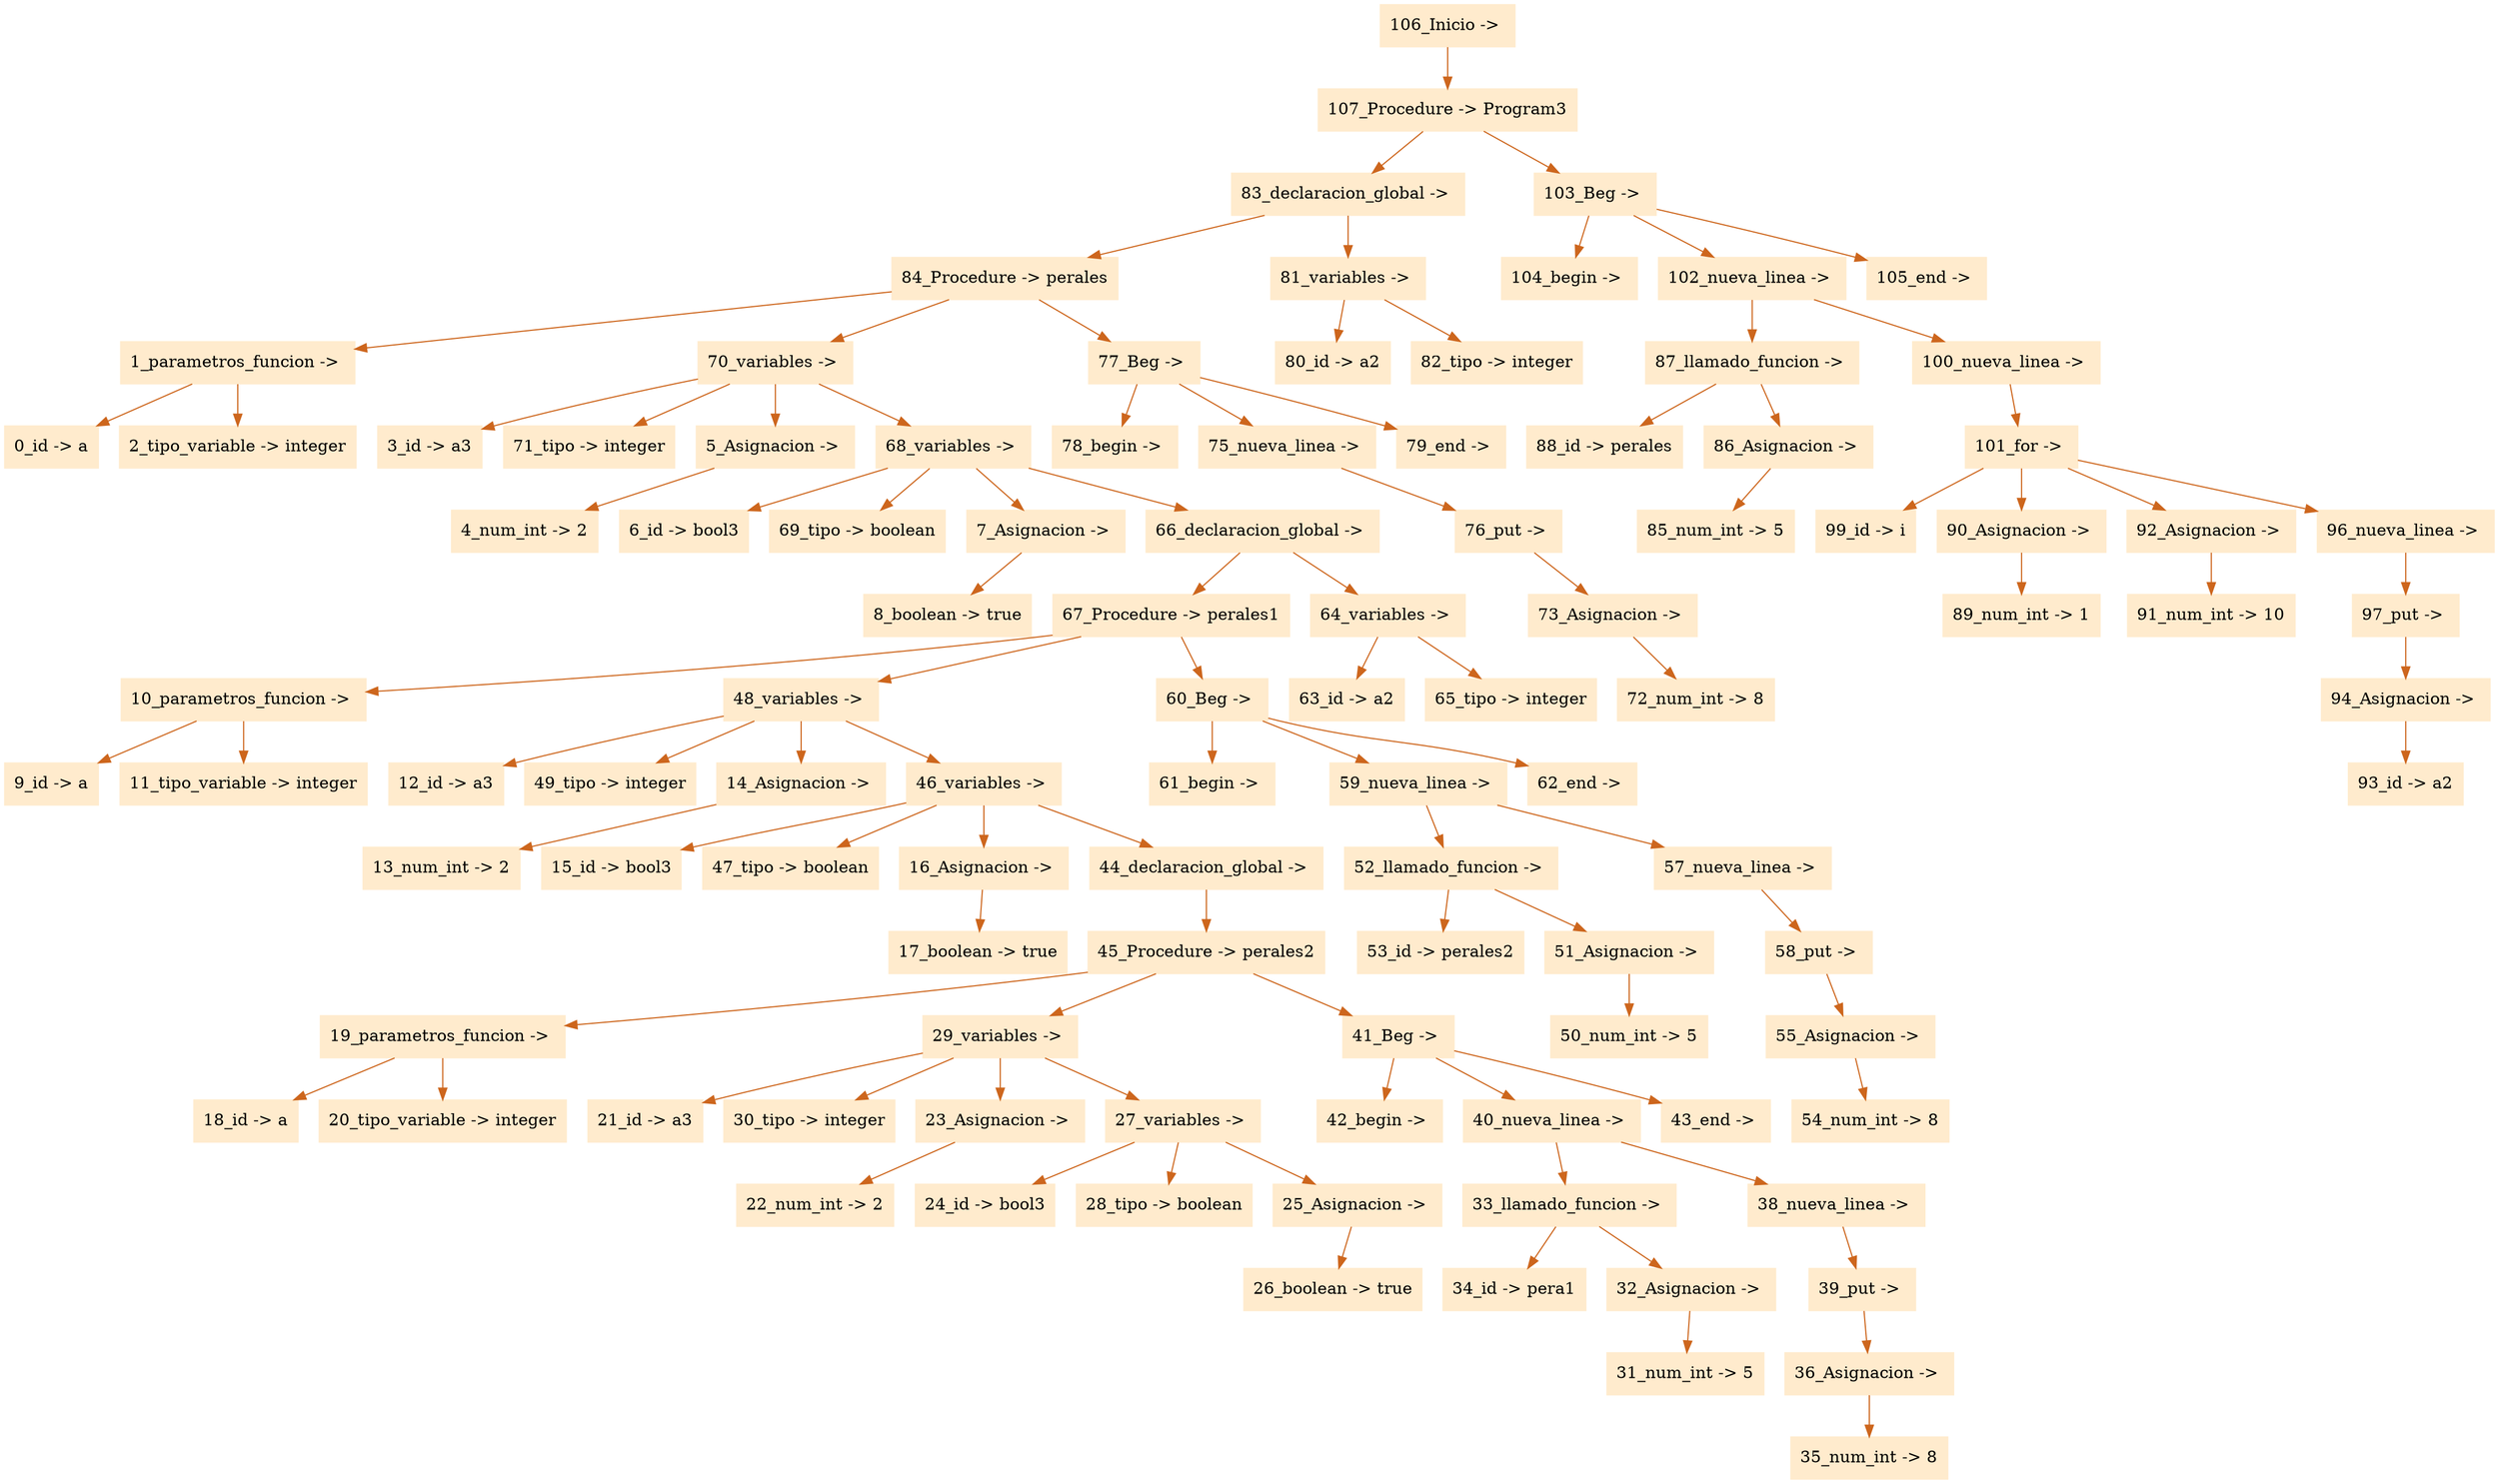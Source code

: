 digraph G {node[shape=box, style=filled, color=blanchedalmond]; edge[color=chocolate3];rankdir=UD 

"106_Inicio -> "->"107_Procedure -> Program3"
"107_Procedure -> Program3"->"83_declaracion_global -> "
"83_declaracion_global -> "->"84_Procedure -> perales"
"84_Procedure -> perales"->"1_parametros_funcion -> "
"1_parametros_funcion -> "->"0_id -> a"
"1_parametros_funcion -> "->"2_tipo_variable -> integer"
"84_Procedure -> perales"->"70_variables -> "
"70_variables -> "->"3_id -> a3"
"70_variables -> "->"71_tipo -> integer"
"70_variables -> "->"5_Asignacion -> "
"5_Asignacion -> "->"4_num_int -> 2"
"70_variables -> "->"68_variables -> "
"68_variables -> "->"6_id -> bool3"
"68_variables -> "->"69_tipo -> boolean"
"68_variables -> "->"7_Asignacion -> "
"7_Asignacion -> "->"8_boolean -> true"
"68_variables -> "->"66_declaracion_global -> "
"66_declaracion_global -> "->"67_Procedure -> perales1"
"67_Procedure -> perales1"->"10_parametros_funcion -> "
"10_parametros_funcion -> "->"9_id -> a"
"10_parametros_funcion -> "->"11_tipo_variable -> integer"
"67_Procedure -> perales1"->"48_variables -> "
"48_variables -> "->"12_id -> a3"
"48_variables -> "->"49_tipo -> integer"
"48_variables -> "->"14_Asignacion -> "
"14_Asignacion -> "->"13_num_int -> 2"
"48_variables -> "->"46_variables -> "
"46_variables -> "->"15_id -> bool3"
"46_variables -> "->"47_tipo -> boolean"
"46_variables -> "->"16_Asignacion -> "
"16_Asignacion -> "->"17_boolean -> true"
"46_variables -> "->"44_declaracion_global -> "
"44_declaracion_global -> "->"45_Procedure -> perales2"
"45_Procedure -> perales2"->"19_parametros_funcion -> "
"19_parametros_funcion -> "->"18_id -> a"
"19_parametros_funcion -> "->"20_tipo_variable -> integer"
"45_Procedure -> perales2"->"29_variables -> "
"29_variables -> "->"21_id -> a3"
"29_variables -> "->"30_tipo -> integer"
"29_variables -> "->"23_Asignacion -> "
"23_Asignacion -> "->"22_num_int -> 2"
"29_variables -> "->"27_variables -> "
"27_variables -> "->"24_id -> bool3"
"27_variables -> "->"28_tipo -> boolean"
"27_variables -> "->"25_Asignacion -> "
"25_Asignacion -> "->"26_boolean -> true"
"45_Procedure -> perales2"->"41_Beg -> "
"41_Beg -> "->"42_begin -> "
"41_Beg -> "->"40_nueva_linea -> "
"40_nueva_linea -> "->"33_llamado_funcion -> "
"33_llamado_funcion -> "->"34_id -> pera1"
"33_llamado_funcion -> "->"32_Asignacion -> "
"32_Asignacion -> "->"31_num_int -> 5"
"40_nueva_linea -> "->"38_nueva_linea -> "
"38_nueva_linea -> "->"39_put -> "
"39_put -> "->"36_Asignacion -> "
"36_Asignacion -> "->"35_num_int -> 8"
"41_Beg -> "->"43_end -> "
"67_Procedure -> perales1"->"60_Beg -> "
"60_Beg -> "->"61_begin -> "
"60_Beg -> "->"59_nueva_linea -> "
"59_nueva_linea -> "->"52_llamado_funcion -> "
"52_llamado_funcion -> "->"53_id -> perales2"
"52_llamado_funcion -> "->"51_Asignacion -> "
"51_Asignacion -> "->"50_num_int -> 5"
"59_nueva_linea -> "->"57_nueva_linea -> "
"57_nueva_linea -> "->"58_put -> "
"58_put -> "->"55_Asignacion -> "
"55_Asignacion -> "->"54_num_int -> 8"
"60_Beg -> "->"62_end -> "
"66_declaracion_global -> "->"64_variables -> "
"64_variables -> "->"63_id -> a2"
"64_variables -> "->"65_tipo -> integer"
"84_Procedure -> perales"->"77_Beg -> "
"77_Beg -> "->"78_begin -> "
"77_Beg -> "->"75_nueva_linea -> "
"75_nueva_linea -> "->"76_put -> "
"76_put -> "->"73_Asignacion -> "
"73_Asignacion -> "->"72_num_int -> 8"
"77_Beg -> "->"79_end -> "
"83_declaracion_global -> "->"81_variables -> "
"81_variables -> "->"80_id -> a2"
"81_variables -> "->"82_tipo -> integer"
"107_Procedure -> Program3"->"103_Beg -> "
"103_Beg -> "->"104_begin -> "
"103_Beg -> "->"102_nueva_linea -> "
"102_nueva_linea -> "->"87_llamado_funcion -> "
"87_llamado_funcion -> "->"88_id -> perales"
"87_llamado_funcion -> "->"86_Asignacion -> "
"86_Asignacion -> "->"85_num_int -> 5"
"102_nueva_linea -> "->"100_nueva_linea -> "
"100_nueva_linea -> "->"101_for -> "
"101_for -> "->"99_id -> i"
"101_for -> "->"90_Asignacion -> "
"90_Asignacion -> "->"89_num_int -> 1"
"101_for -> "->"92_Asignacion -> "
"92_Asignacion -> "->"91_num_int -> 10"
"101_for -> "->"96_nueva_linea -> "
"96_nueva_linea -> "->"97_put -> "
"97_put -> "->"94_Asignacion -> "
"94_Asignacion -> "->"93_id -> a2"
"103_Beg -> "->"105_end -> "


}
